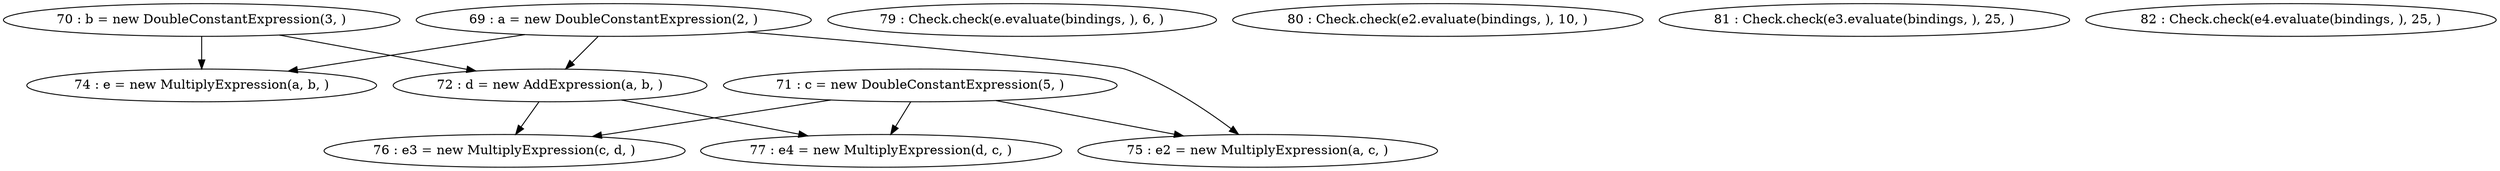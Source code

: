 digraph G {
"69 : a = new DoubleConstantExpression(2, )"
"69 : a = new DoubleConstantExpression(2, )" -> "74 : e = new MultiplyExpression(a, b, )"
"69 : a = new DoubleConstantExpression(2, )" -> "75 : e2 = new MultiplyExpression(a, c, )"
"69 : a = new DoubleConstantExpression(2, )" -> "72 : d = new AddExpression(a, b, )"
"70 : b = new DoubleConstantExpression(3, )"
"70 : b = new DoubleConstantExpression(3, )" -> "74 : e = new MultiplyExpression(a, b, )"
"70 : b = new DoubleConstantExpression(3, )" -> "72 : d = new AddExpression(a, b, )"
"71 : c = new DoubleConstantExpression(5, )"
"71 : c = new DoubleConstantExpression(5, )" -> "77 : e4 = new MultiplyExpression(d, c, )"
"71 : c = new DoubleConstantExpression(5, )" -> "75 : e2 = new MultiplyExpression(a, c, )"
"71 : c = new DoubleConstantExpression(5, )" -> "76 : e3 = new MultiplyExpression(c, d, )"
"72 : d = new AddExpression(a, b, )"
"72 : d = new AddExpression(a, b, )" -> "77 : e4 = new MultiplyExpression(d, c, )"
"72 : d = new AddExpression(a, b, )" -> "76 : e3 = new MultiplyExpression(c, d, )"
"74 : e = new MultiplyExpression(a, b, )"
"75 : e2 = new MultiplyExpression(a, c, )"
"76 : e3 = new MultiplyExpression(c, d, )"
"77 : e4 = new MultiplyExpression(d, c, )"
"79 : Check.check(e.evaluate(bindings, ), 6, )"
"80 : Check.check(e2.evaluate(bindings, ), 10, )"
"81 : Check.check(e3.evaluate(bindings, ), 25, )"
"82 : Check.check(e4.evaluate(bindings, ), 25, )"
}